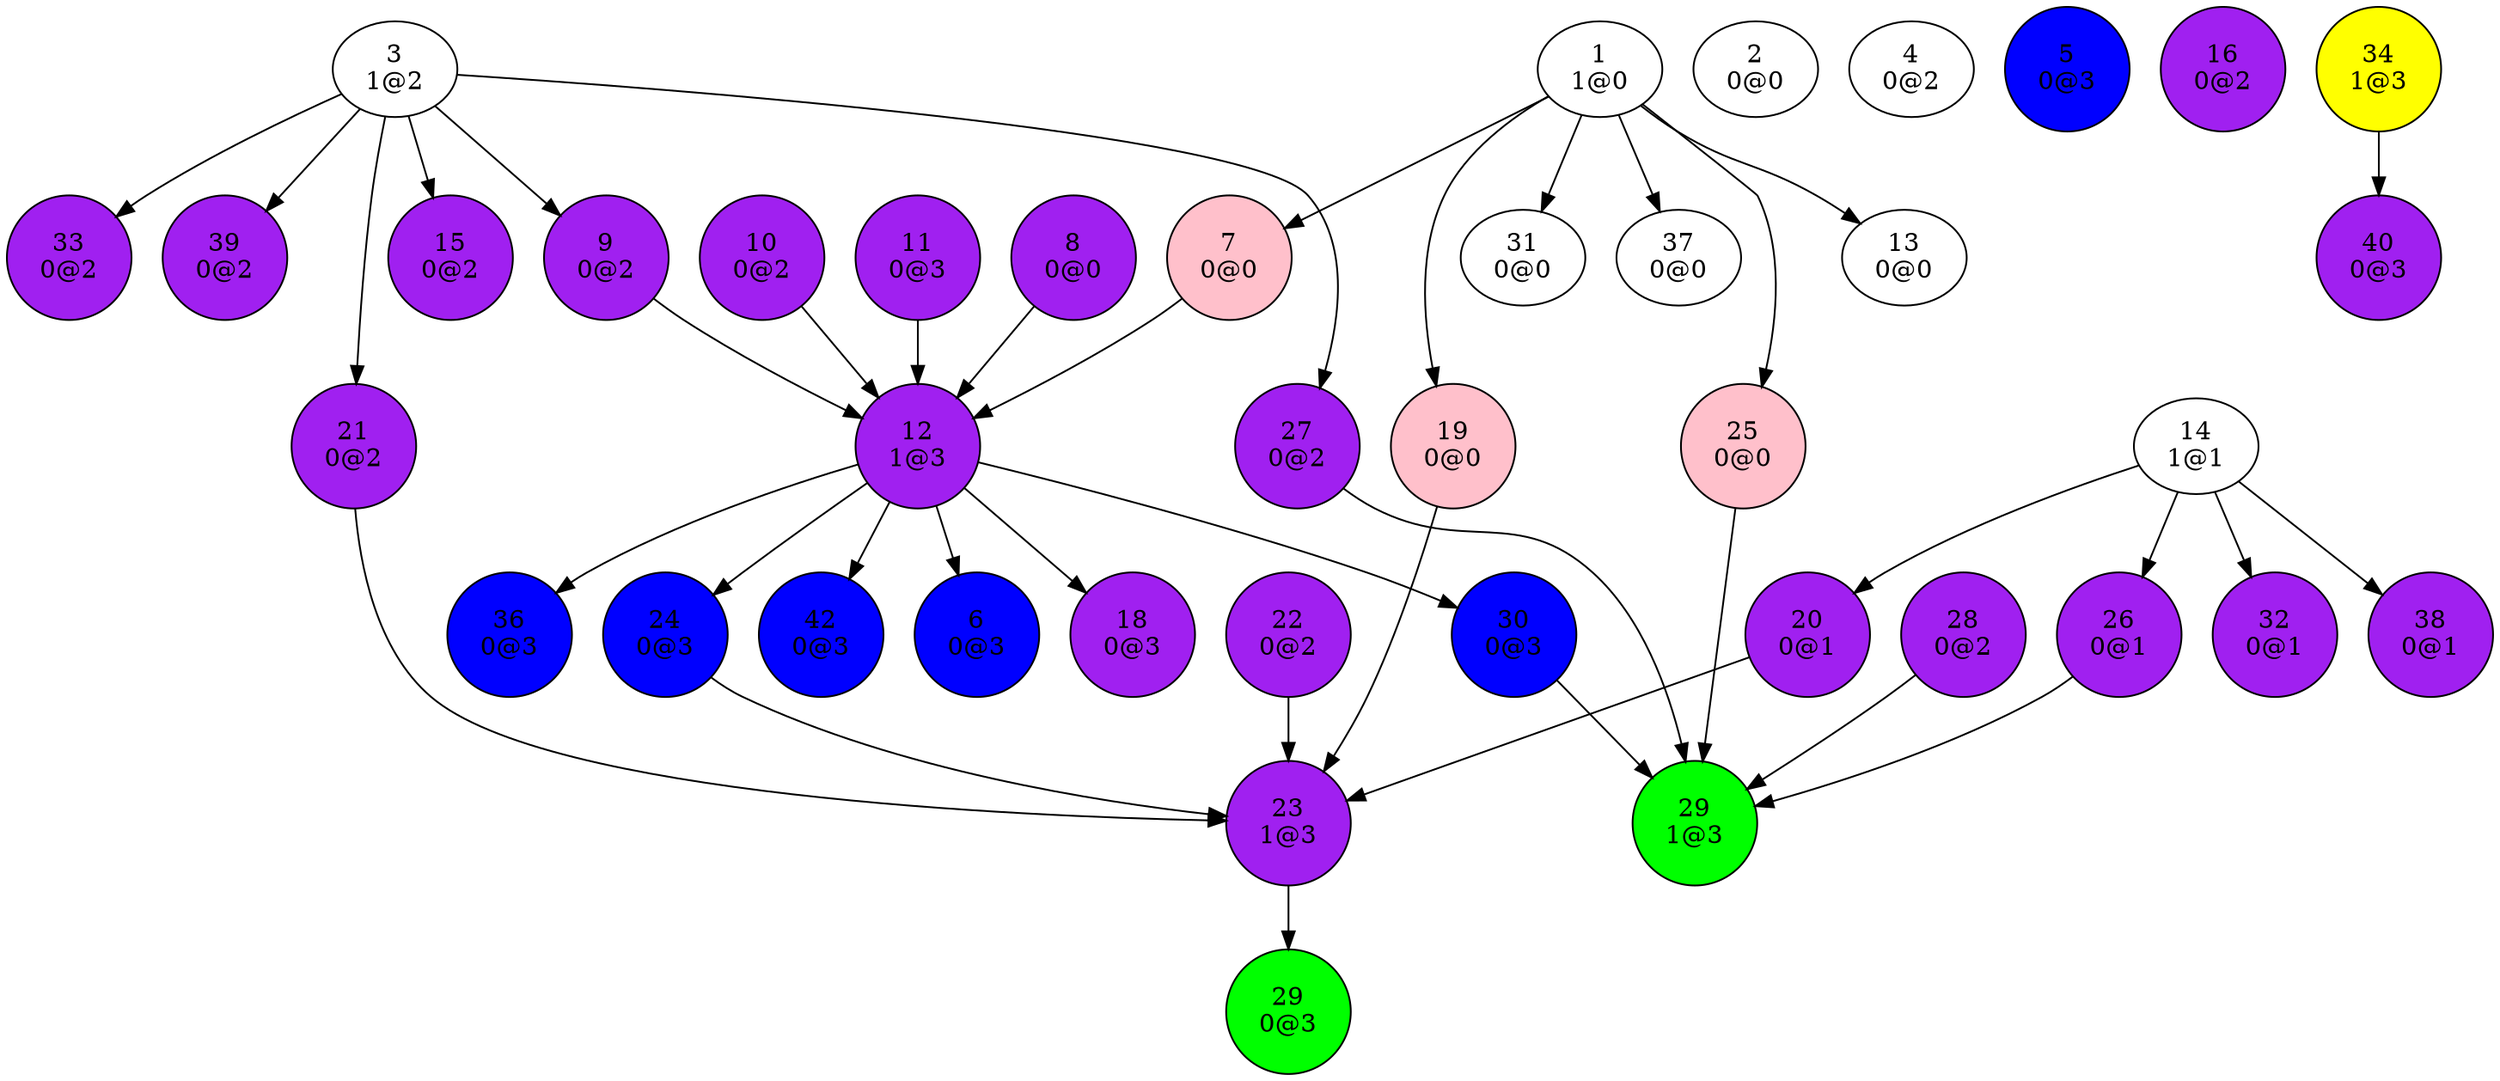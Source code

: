digraph {
"1
1@0"->"7
0@0";
"1
1@0"->"13
0@0";
"1
1@0"->"19
0@0";
"1
1@0"->"25
0@0";
"1
1@0"->"31
0@0";
"1
1@0"->"37
0@0";
"2
0@0";
"3
1@2"->"9
0@2";
"3
1@2"->"15
0@2";
"3
1@2"->"21
0@2";
"3
1@2"->"27
0@2";
"3
1@2"->"33
0@2";
"3
1@2"->"39
0@2";
"4
0@2";
"5
0@3";
"6
0@3";
"7
0@0"->"12
1@3";
"8
0@0"->"12
1@3";
"9
0@2"->"12
1@3";
"10
0@2"->"12
1@3";
"11
0@3"->"12
1@3";
"12
1@3"->"6
0@3";
"12
1@3"->"18
0@3";
"12
1@3"->"24
0@3";
"12
1@3"->"30
0@3";
"12
1@3"->"36
0@3";
"12
1@3"->"42
0@3";
"13
0@0";
"14
1@1"->"20
0@1";
"14
1@1"->"26
0@1";
"14
1@1"->"32
0@1";
"14
1@1"->"38
0@1";
"15
0@2";
"16
0@2";
"18
0@3";
"19
0@0"->"23
1@3";
"20
0@1"->"23
1@3";
"21
0@2"->"23
1@3";
"22
0@2"->"23
1@3";
"23
1@3"->"29
0@3";
"24
0@3"->"23
1@3";
"25
0@0"->"29
1@3";
"26
0@1"->"29
1@3";
"27
0@2"->"29
1@3";
"28
0@2"->"29
1@3";
"29
0@3";
"29
1@3";
"30
0@3"->"29
1@3";
"31
0@0";
"32
0@1";
"33
0@2";
"34
1@3"->"40
0@3";
"36
0@3";
"37
0@0";
"38
0@1";
"39
0@2";
"40
0@3";
"42
0@3";
"5
0@3"[shape=circle, style=filled, fillcolor=blue];
"6
0@3"[shape=circle, style=filled, fillcolor=blue];
"7
0@0"[shape=circle, style=filled, fillcolor=pink];
"8
0@0"[shape=circle, style=filled, fillcolor=purple];
"9
0@2"[shape=circle, style=filled, fillcolor=purple];
"10
0@2"[shape=circle, style=filled, fillcolor=purple];
"11
0@3"[shape=circle, style=filled, fillcolor=purple];
"12
1@3"[shape=circle, style=filled, fillcolor=purple];
"15
0@2"[shape=circle, style=filled, fillcolor=purple];
"16
0@2"[shape=circle, style=filled, fillcolor=purple];
"18
0@3"[shape=circle, style=filled, fillcolor=purple];
"19
0@0"[shape=circle, style=filled, fillcolor=pink];
"20
0@1"[shape=circle, style=filled, fillcolor=purple];
"21
0@2"[shape=circle, style=filled, fillcolor=purple];
"22
0@2"[shape=circle, style=filled, fillcolor=purple];
"23
1@3"[shape=circle, style=filled, fillcolor=purple];
"24
0@3"[shape=circle, style=filled, fillcolor=blue];
"25
0@0"[shape=circle, style=filled, fillcolor=pink];
"26
0@1"[shape=circle, style=filled, fillcolor=purple];
"27
0@2"[shape=circle, style=filled, fillcolor=purple];
"28
0@2"[shape=circle, style=filled, fillcolor=purple];
"29
0@3"[shape=circle, style=filled, fillcolor=green];
"29
1@3"[shape=circle, style=filled, fillcolor=green];
"30
0@3"[shape=circle, style=filled, fillcolor=blue];
"32
0@1"[shape=circle, style=filled, fillcolor=purple];
"33
0@2"[shape=circle, style=filled, fillcolor=purple];
"34
1@3"[shape=circle, style=filled, fillcolor=yellow];
"36
0@3"[shape=circle, style=filled, fillcolor=blue];
"38
0@1"[shape=circle, style=filled, fillcolor=purple];
"39
0@2"[shape=circle, style=filled, fillcolor=purple];
"40
0@3"[shape=circle, style=filled, fillcolor=purple];
"42
0@3"[shape=circle, style=filled, fillcolor=blue];
}